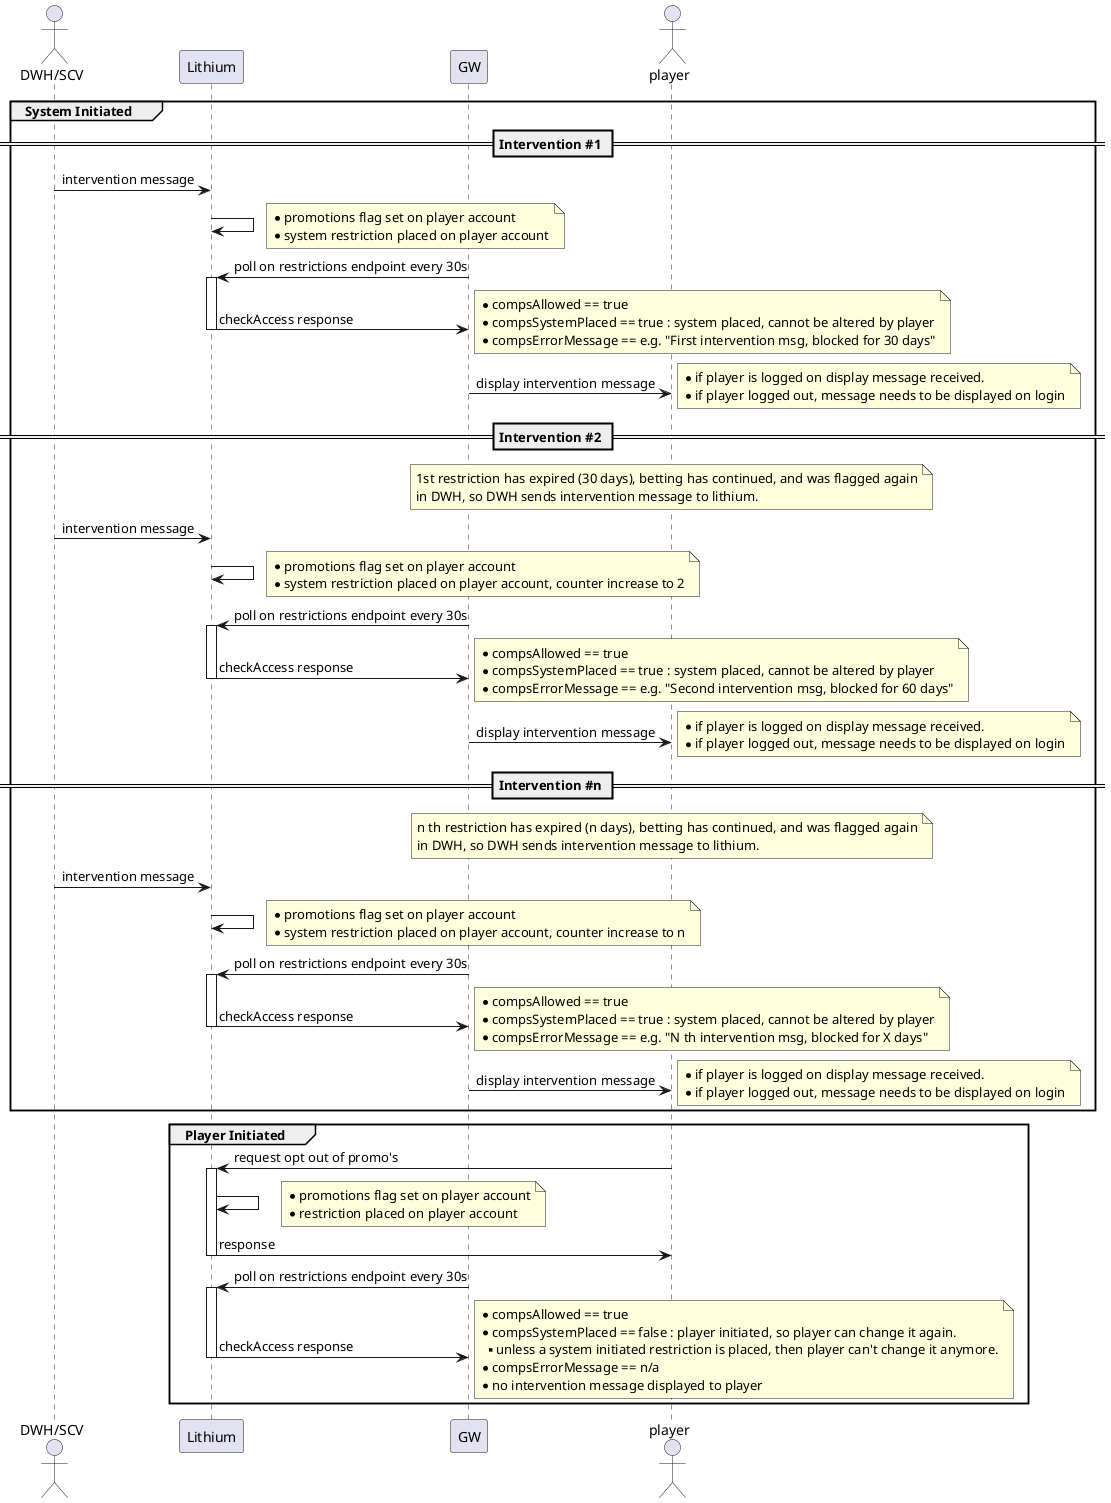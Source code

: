 .Intervention Message Basic Flow
[plantuml]
----

@startuml
'https://plantuml.com/sequence-diagram

actor "DWH/SCV" as dwh

participant "Lithium" as l
participant "GW" as gw

actor player as p

group System Initiated
  == Intervention #1 ==
  dwh->l: intervention message
  l->l:
  note right
    * promotions flag set on player account
    * system restriction placed on player account
  end note
  gw->l++: poll on restrictions endpoint every 30s
  l->gw--: checkAccess response
  note right
    * compsAllowed == true
    * compsSystemPlaced == true : system placed, cannot be altered by player
    * compsErrorMessage == e.g. "First intervention msg, blocked for 30 days"
  end note
  gw->p: display intervention message
  note right
    * if player is logged on display message received.
    * if player logged out, message needs to be displayed on login
  end note

  == Intervention #2 ==
  note over p
    1st restriction has expired (30 days), betting has continued, and was flagged again
    in DWH, so DWH sends intervention message to lithium.
  end note
  dwh->l: intervention message
  l->l:
  note right
    * promotions flag set on player account
    * system restriction placed on player account, counter increase to 2
  end note
  gw->l++: poll on restrictions endpoint every 30s
  l->gw--: checkAccess response
  note right
    * compsAllowed == true
    * compsSystemPlaced == true : system placed, cannot be altered by player
    * compsErrorMessage == e.g. "Second intervention msg, blocked for 60 days"
  end note
  gw->p: display intervention message
  note right
    * if player is logged on display message received.
    * if player logged out, message needs to be displayed on login
  end note

  == Intervention #n ==
  note over p
    n th restriction has expired (n days), betting has continued, and was flagged again
    in DWH, so DWH sends intervention message to lithium.
  end note
  dwh->l: intervention message
  l->l:
  note right
    * promotions flag set on player account
    * system restriction placed on player account, counter increase to n
  end note
  gw->l++: poll on restrictions endpoint every 30s
  l->gw--: checkAccess response
  note right
    * compsAllowed == true
    * compsSystemPlaced == true : system placed, cannot be altered by player
    * compsErrorMessage == e.g. "N th intervention msg, blocked for X days"
  end note
  gw->p: display intervention message
  note right
    * if player is logged on display message received.
    * if player logged out, message needs to be displayed on login
  end note
end

group Player Initiated
  p->l++: request opt out of promo's
  l->l:
  note right
    * promotions flag set on player account
    * restriction placed on player account
  end note
  l->p--: response

  gw->l++: poll on restrictions endpoint every 30s
  l->gw--: checkAccess response
  note right
    * compsAllowed == true
    * compsSystemPlaced == false : player initiated, so player can change it again.
    ** unless a system initiated restriction is placed, then player can't change it anymore.
    * compsErrorMessage == n/a
    * no intervention message displayed to player
  end note
end




@enduml

----